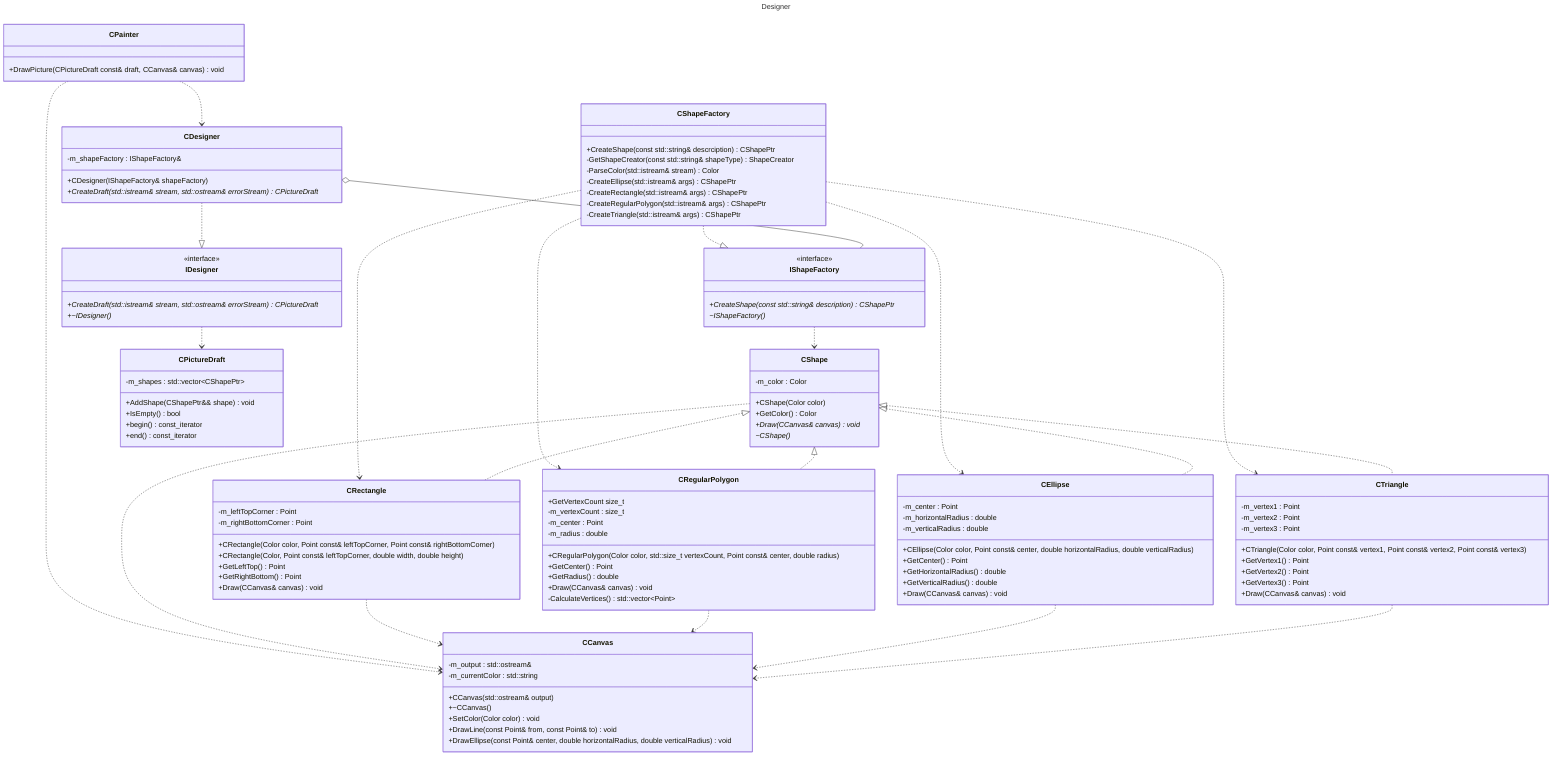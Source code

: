 ---
title: Designer
---
classDiagram
    class IShapeFactory {
        <<interface>>
        +CreateShape(const std::string& description)* CShapePtr
        ~IShapeFactory()*
    }
    class CShapeFactory {
        +CreateShape(const std::string& descrciption) CShapePtr
        -GetShapeCreator(const std::string& shapeType) ShapeCreator
        -ParseColor(std::istream& stream) Color
        -CreateEllipse(std::istream& args) CShapePtr
        -CreateRectangle(std::istream& args) CShapePtr
        -CreateRegularPolygon(std::istream& args) CShapePtr
        -CreateTriangle(std::istream& args) CShapePtr
    }
    class IDesigner {
        <<interface>>
        +CreateDraft(std::istream& stream, std::ostream& errorStream)* CPictureDraft
        +~IDesigner()*
    }
    class CDesigner {
        +CDesigner(IShapeFactory& shapeFactory)
        +CreateDraft(std::istream& stream, std::ostream& errorStream)* CPictureDraft
        -m_shapeFactory : IShapeFactory&
    }
    class CPainter {
        +DrawPicture(CPictureDraft const& draft, CCanvas& canvas) void
    }
    class CShape {
        +CShape(Color color)
        +GetColor() Color
        +Draw(CCanvas& canvas)* void
        ~CShape()*
        -m_color : Color
    }
    class CCanvas {
        +CCanvas(std::ostream& output)
        +~CCanvas()
        +SetColor(Color color) void
        +DrawLine(const Point& from, const Point& to) void
        +DrawEllipse(const Point& center, double horizontalRadius, double verticalRadius) void
        -m_output : std::ostream&
        -m_currentColor : std::string
    }
    class CEllipse {
        +CEllipse(Color color, Point const& center, double horizontalRadius, double verticalRadius)
        +GetCenter() Point
        +GetHorizontalRadius() double
        +GetVerticalRadius() double
        +Draw(CCanvas& canvas) void
        -m_center : Point
        -m_horizontalRadius : double
        -m_verticalRadius : double
    }
    class CRectangle {
        +CRectangle(Color color, Point const& leftTopCorner, Point const& rightBottomCorner)
        +CRectangle(Color, Point const& leftTopCorner, double width, double height)
        +GetLeftTop() Point
        +GetRightBottom() Point
        +Draw(CCanvas& canvas) void
        -m_leftTopCorner : Point
        -m_rightBottomCorner : Point
    }
    class CRegularPolygon {
        +CRegularPolygon(Color color, std::size_t vertexCount, Point const& center, double radius)
        +GetVertexCount size_t
        +GetCenter() Point
        +GetRadius() double
        +Draw(CCanvas& canvas) void
        -CalculateVertices() std::vector~Point~
        -m_vertexCount : size_t
        -m_center : Point
        -m_radius : double
    }
    class CTriangle {
        +CTriangle(Color color, Point const& vertex1, Point const& vertex2, Point const& vertex3)
        +GetVertex1() Point
        +GetVertex2() Point
        +GetVertex3() Point
        +Draw(CCanvas& canvas) void
        -m_vertex1 : Point
        -m_vertex2 : Point
        -m_vertex3 : Point
    }
    class CPictureDraft {
        +AddShape(CShapePtr&& shape) void
        +IsEmpty() bool
        +begin() const_iterator
        +end() const_iterator
        -m_shapes : std::vector~CShapePtr~
    }
    IShapeFactory ..> CShape
    CShapeFactory ..|> IShapeFactory
    CShapeFactory ..> CEllipse
    CShapeFactory ..> CRectangle
    CShapeFactory ..> CRegularPolygon
    CShapeFactory ..> CTriangle
    CShape <|.. CEllipse
    CShape <|.. CRectangle
    CShape <|.. CRegularPolygon
    CShape <|.. CTriangle
    IDesigner ..> CPictureDraft
    CDesigner ..|> IDesigner
    CDesigner o-- IShapeFactory
    CPainter ..> CDesigner
    CPainter ..> CCanvas
    CShape ..> CCanvas
    CRectangle ..> CCanvas
    CRegularPolygon ..> CCanvas
    CEllipse ..> CCanvas
    CTriangle ..> CCanvas